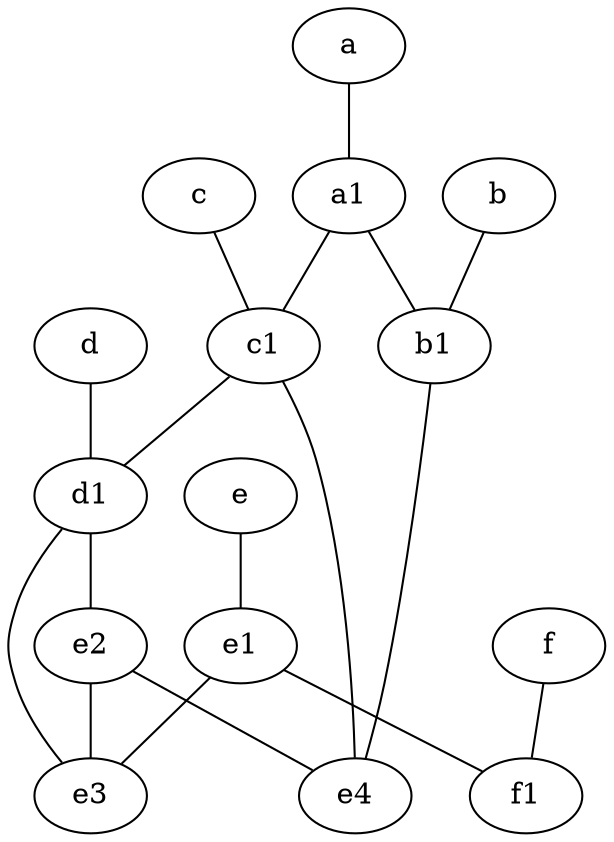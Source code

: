 graph {
	node [labelfontsize=50]
	a [labelfontsize=50 pos="8,2!"]
	e [labelfontsize=50 pos="7,9!"]
	d1 [labelfontsize=50 pos="3,5!"]
	c [labelfontsize=50 pos="4.5,2!"]
	c1 [labelfontsize=50 pos="4.5,3!"]
	e3 [labelfontsize=50]
	b [labelfontsize=50 pos="10,4!"]
	b1 [labelfontsize=50 pos="9,4!"]
	f1 [labelfontsize=50 pos="3,8!"]
	e4 [labelfontsize=50]
	e2 [labelfontsize=50]
	f [labelfontsize=50 pos="3,9!"]
	a1 [labelfontsize=50 pos="8,3!"]
	d [labelfontsize=50 pos="2,5!"]
	e1 [labelfontsize=50 pos="7,7!"]
	c -- c1
	e2 -- e3
	d1 -- e2
	a1 -- b1
	f -- f1
	e -- e1
	c1 -- d1
	a -- a1
	d -- d1
	a1 -- c1
	e1 -- f1
	e1 -- e3
	b -- b1
	c1 -- e4
	b1 -- e4
	d1 -- e3
	e2 -- e4
}
